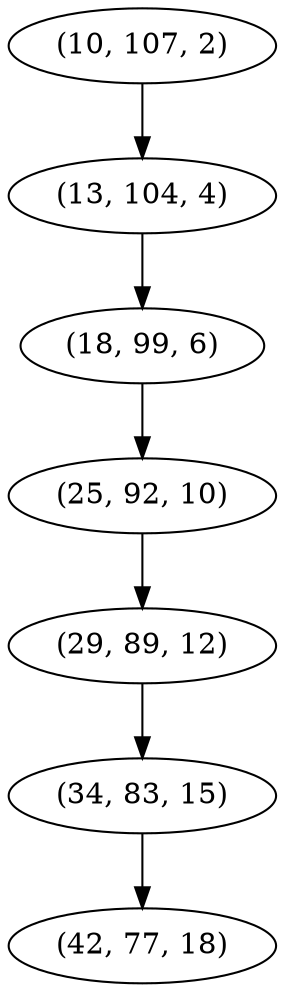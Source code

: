digraph tree {
    "(10, 107, 2)";
    "(13, 104, 4)";
    "(18, 99, 6)";
    "(25, 92, 10)";
    "(29, 89, 12)";
    "(34, 83, 15)";
    "(42, 77, 18)";
    "(10, 107, 2)" -> "(13, 104, 4)";
    "(13, 104, 4)" -> "(18, 99, 6)";
    "(18, 99, 6)" -> "(25, 92, 10)";
    "(25, 92, 10)" -> "(29, 89, 12)";
    "(29, 89, 12)" -> "(34, 83, 15)";
    "(34, 83, 15)" -> "(42, 77, 18)";
}
